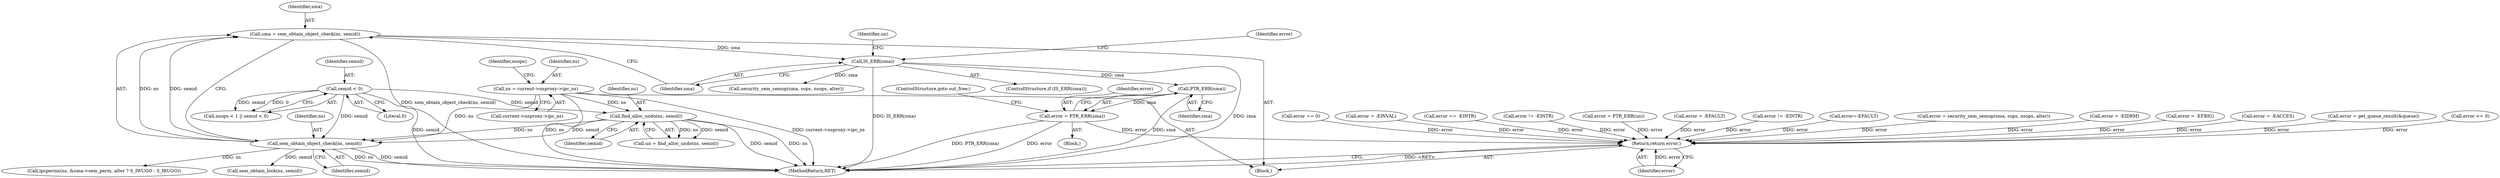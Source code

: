 digraph "0_linux_6062a8dc0517bce23e3c2f7d2fea5e22411269a3_0@pointer" {
"1000342" [label="(Call,PTR_ERR(sma))"];
"1000334" [label="(Call,IS_ERR(sma))"];
"1000328" [label="(Call,sma = sem_obtain_object_check(ns, semid))"];
"1000330" [label="(Call,sem_obtain_object_check(ns, semid))"];
"1000308" [label="(Call,find_alloc_undo(ns, semid))"];
"1000149" [label="(Call,ns = current->nsproxy->ipc_ns)"];
"1000161" [label="(Call,semid < 0)"];
"1000340" [label="(Call,error = PTR_ERR(sma))"];
"1000631" [label="(Return,return error;)"];
"1000249" [label="(Call,error = -EINVAL)"];
"1000343" [label="(Identifier,sma)"];
"1000605" [label="(Call,error == -EINTR)"];
"1000308" [label="(Call,find_alloc_undo(ns, semid))"];
"1000163" [label="(Literal,0)"];
"1000332" [label="(Identifier,semid)"];
"1000340" [label="(Call,error = PTR_ERR(sma))"];
"1000151" [label="(Call,current->nsproxy->ipc_ns)"];
"1000157" [label="(Call,nsops < 1 || semid < 0)"];
"1000587" [label="(Call,error != -EINTR)"];
"1000315" [label="(Call,error = PTR_ERR(un))"];
"1000333" [label="(ControlStructure,if (IS_ERR(sma)))"];
"1000631" [label="(Return,return error;)"];
"1000225" [label="(Call,error = -EFAULT)"];
"1000564" [label="(Call,error != -EINTR)"];
"1000119" [label="(Block,)"];
"1000207" [label="(Call,error=-EFAULT)"];
"1000363" [label="(Call,ipcperms(ns, &sma->sem_perm, alter ? S_IWUGO : S_IRUGO))"];
"1000328" [label="(Call,sma = sem_obtain_object_check(ns, semid))"];
"1000376" [label="(Call,error = security_sem_semop(sma, sops, nsops, alter))"];
"1000573" [label="(Call,sem_obtain_lock(ns, semid))"];
"1000346" [label="(Identifier,error)"];
"1000342" [label="(Call,PTR_ERR(sma))"];
"1000388" [label="(Call,error = -EIDRM)"];
"1000150" [label="(Identifier,ns)"];
"1000345" [label="(Call,error = -EFBIG)"];
"1000306" [label="(Call,un = find_alloc_undo(ns, semid))"];
"1000159" [label="(Identifier,nsops)"];
"1000149" [label="(Call,ns = current->nsproxy->ipc_ns)"];
"1000335" [label="(Identifier,sma)"];
"1000161" [label="(Call,semid < 0)"];
"1000310" [label="(Identifier,semid)"];
"1000344" [label="(ControlStructure,goto out_free;)"];
"1000633" [label="(MethodReturn,RET)"];
"1000378" [label="(Call,security_sem_semop(sma, sops, nsops, alter))"];
"1000334" [label="(Call,IS_ERR(sma))"];
"1000336" [label="(Block,)"];
"1000358" [label="(Call,error = -EACCES)"];
"1000576" [label="(Call,error = get_queue_result(&queue))"];
"1000341" [label="(Identifier,error)"];
"1000330" [label="(Call,sem_obtain_object_check(ns, semid))"];
"1000423" [label="(Call,error <= 0)"];
"1000329" [label="(Identifier,sma)"];
"1000331" [label="(Identifier,ns)"];
"1000162" [label="(Identifier,semid)"];
"1000338" [label="(Identifier,un)"];
"1000430" [label="(Call,error == 0)"];
"1000309" [label="(Identifier,ns)"];
"1000632" [label="(Identifier,error)"];
"1000342" -> "1000340"  [label="AST: "];
"1000342" -> "1000343"  [label="CFG: "];
"1000343" -> "1000342"  [label="AST: "];
"1000340" -> "1000342"  [label="CFG: "];
"1000342" -> "1000633"  [label="DDG: sma"];
"1000342" -> "1000340"  [label="DDG: sma"];
"1000334" -> "1000342"  [label="DDG: sma"];
"1000334" -> "1000333"  [label="AST: "];
"1000334" -> "1000335"  [label="CFG: "];
"1000335" -> "1000334"  [label="AST: "];
"1000338" -> "1000334"  [label="CFG: "];
"1000346" -> "1000334"  [label="CFG: "];
"1000334" -> "1000633"  [label="DDG: IS_ERR(sma)"];
"1000334" -> "1000633"  [label="DDG: sma"];
"1000328" -> "1000334"  [label="DDG: sma"];
"1000334" -> "1000378"  [label="DDG: sma"];
"1000328" -> "1000119"  [label="AST: "];
"1000328" -> "1000330"  [label="CFG: "];
"1000329" -> "1000328"  [label="AST: "];
"1000330" -> "1000328"  [label="AST: "];
"1000335" -> "1000328"  [label="CFG: "];
"1000328" -> "1000633"  [label="DDG: sem_obtain_object_check(ns, semid)"];
"1000330" -> "1000328"  [label="DDG: ns"];
"1000330" -> "1000328"  [label="DDG: semid"];
"1000330" -> "1000332"  [label="CFG: "];
"1000331" -> "1000330"  [label="AST: "];
"1000332" -> "1000330"  [label="AST: "];
"1000330" -> "1000633"  [label="DDG: ns"];
"1000330" -> "1000633"  [label="DDG: semid"];
"1000308" -> "1000330"  [label="DDG: ns"];
"1000308" -> "1000330"  [label="DDG: semid"];
"1000149" -> "1000330"  [label="DDG: ns"];
"1000161" -> "1000330"  [label="DDG: semid"];
"1000330" -> "1000363"  [label="DDG: ns"];
"1000330" -> "1000573"  [label="DDG: semid"];
"1000308" -> "1000306"  [label="AST: "];
"1000308" -> "1000310"  [label="CFG: "];
"1000309" -> "1000308"  [label="AST: "];
"1000310" -> "1000308"  [label="AST: "];
"1000306" -> "1000308"  [label="CFG: "];
"1000308" -> "1000633"  [label="DDG: semid"];
"1000308" -> "1000633"  [label="DDG: ns"];
"1000308" -> "1000306"  [label="DDG: ns"];
"1000308" -> "1000306"  [label="DDG: semid"];
"1000149" -> "1000308"  [label="DDG: ns"];
"1000161" -> "1000308"  [label="DDG: semid"];
"1000149" -> "1000119"  [label="AST: "];
"1000149" -> "1000151"  [label="CFG: "];
"1000150" -> "1000149"  [label="AST: "];
"1000151" -> "1000149"  [label="AST: "];
"1000159" -> "1000149"  [label="CFG: "];
"1000149" -> "1000633"  [label="DDG: current->nsproxy->ipc_ns"];
"1000149" -> "1000633"  [label="DDG: ns"];
"1000161" -> "1000157"  [label="AST: "];
"1000161" -> "1000163"  [label="CFG: "];
"1000162" -> "1000161"  [label="AST: "];
"1000163" -> "1000161"  [label="AST: "];
"1000157" -> "1000161"  [label="CFG: "];
"1000161" -> "1000633"  [label="DDG: semid"];
"1000161" -> "1000157"  [label="DDG: semid"];
"1000161" -> "1000157"  [label="DDG: 0"];
"1000340" -> "1000336"  [label="AST: "];
"1000341" -> "1000340"  [label="AST: "];
"1000344" -> "1000340"  [label="CFG: "];
"1000340" -> "1000633"  [label="DDG: PTR_ERR(sma)"];
"1000340" -> "1000633"  [label="DDG: error"];
"1000340" -> "1000631"  [label="DDG: error"];
"1000631" -> "1000119"  [label="AST: "];
"1000631" -> "1000632"  [label="CFG: "];
"1000632" -> "1000631"  [label="AST: "];
"1000633" -> "1000631"  [label="CFG: "];
"1000631" -> "1000633"  [label="DDG: <RET>"];
"1000632" -> "1000631"  [label="DDG: error"];
"1000376" -> "1000631"  [label="DDG: error"];
"1000388" -> "1000631"  [label="DDG: error"];
"1000576" -> "1000631"  [label="DDG: error"];
"1000587" -> "1000631"  [label="DDG: error"];
"1000207" -> "1000631"  [label="DDG: error"];
"1000423" -> "1000631"  [label="DDG: error"];
"1000605" -> "1000631"  [label="DDG: error"];
"1000358" -> "1000631"  [label="DDG: error"];
"1000315" -> "1000631"  [label="DDG: error"];
"1000225" -> "1000631"  [label="DDG: error"];
"1000564" -> "1000631"  [label="DDG: error"];
"1000430" -> "1000631"  [label="DDG: error"];
"1000249" -> "1000631"  [label="DDG: error"];
"1000345" -> "1000631"  [label="DDG: error"];
}
